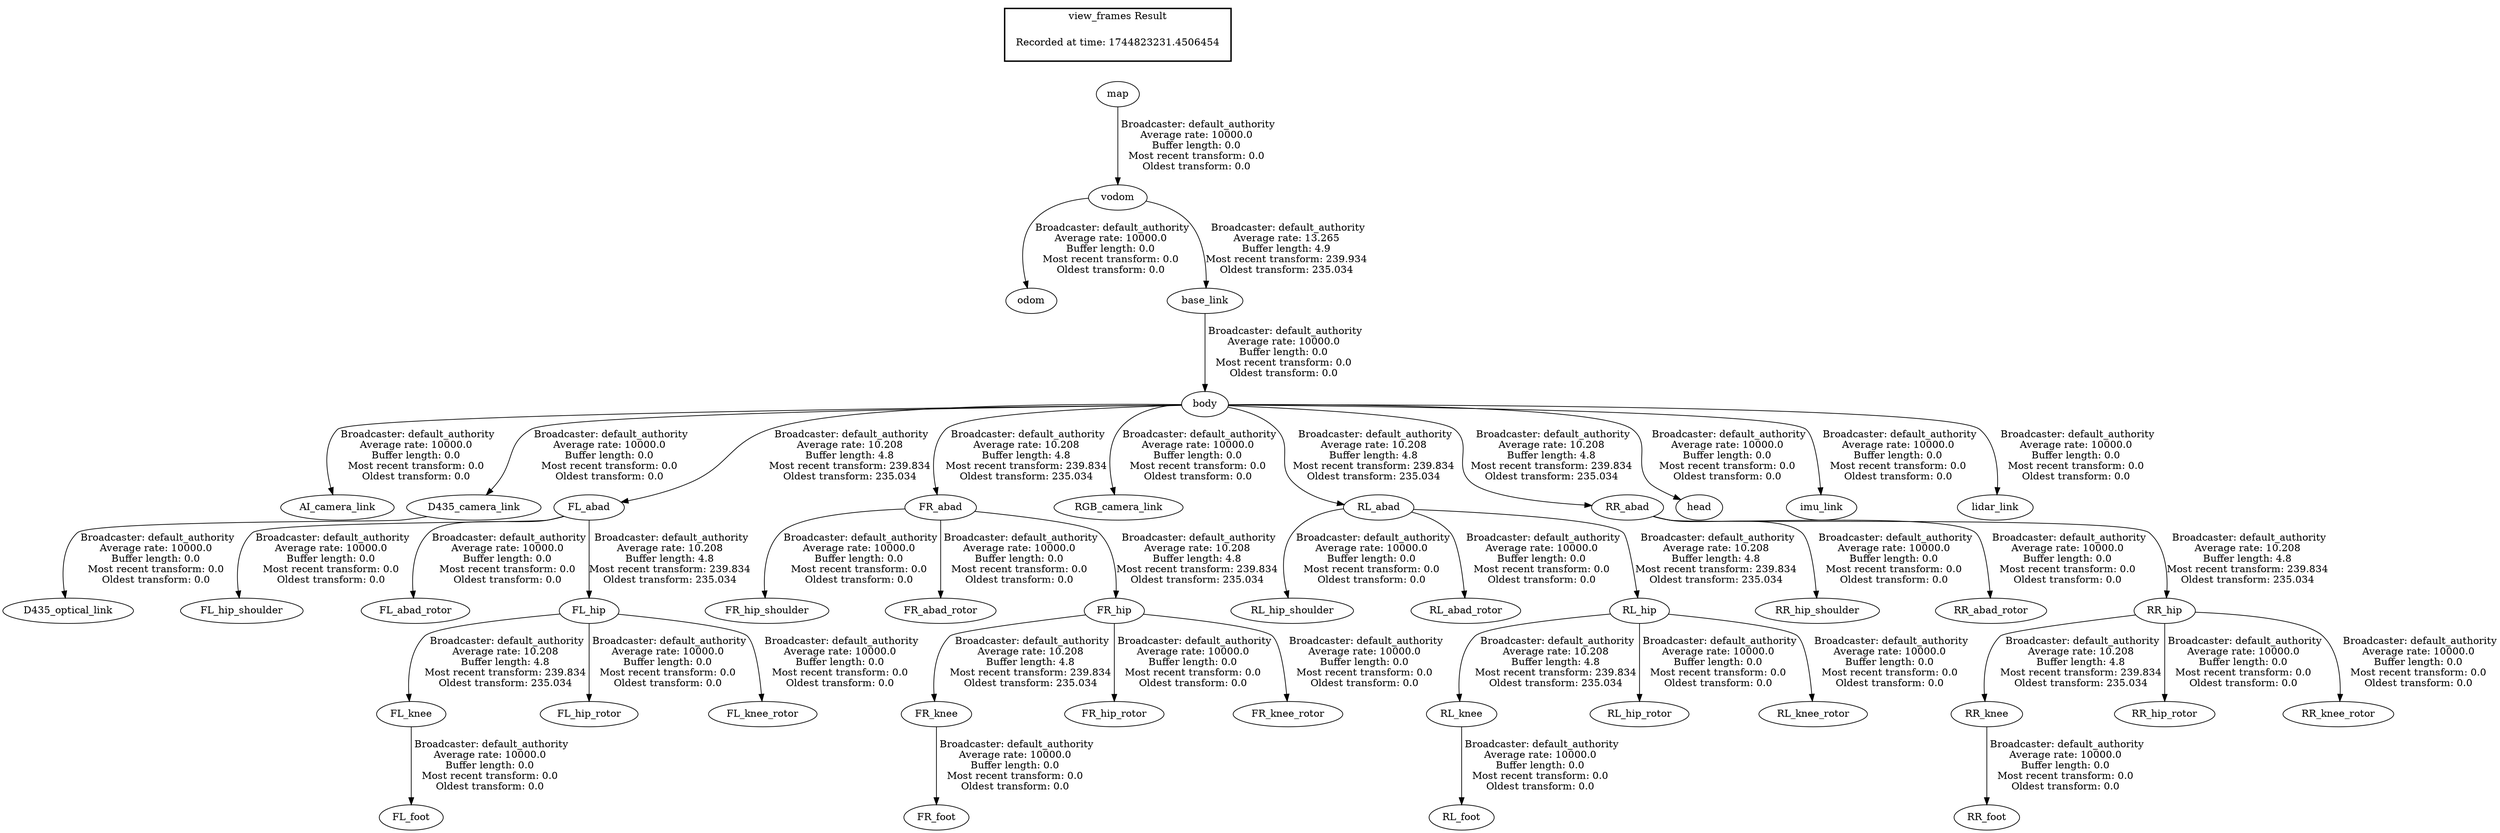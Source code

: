 digraph G {
"vodom" -> "odom"[label=" Broadcaster: default_authority\nAverage rate: 10000.0\nBuffer length: 0.0\nMost recent transform: 0.0\nOldest transform: 0.0\n"];
"map" -> "vodom"[label=" Broadcaster: default_authority\nAverage rate: 10000.0\nBuffer length: 0.0\nMost recent transform: 0.0\nOldest transform: 0.0\n"];
"body" -> "AI_camera_link"[label=" Broadcaster: default_authority\nAverage rate: 10000.0\nBuffer length: 0.0\nMost recent transform: 0.0\nOldest transform: 0.0\n"];
"base_link" -> "body"[label=" Broadcaster: default_authority\nAverage rate: 10000.0\nBuffer length: 0.0\nMost recent transform: 0.0\nOldest transform: 0.0\n"];
"body" -> "D435_camera_link"[label=" Broadcaster: default_authority\nAverage rate: 10000.0\nBuffer length: 0.0\nMost recent transform: 0.0\nOldest transform: 0.0\n"];
"D435_camera_link" -> "D435_optical_link"[label=" Broadcaster: default_authority\nAverage rate: 10000.0\nBuffer length: 0.0\nMost recent transform: 0.0\nOldest transform: 0.0\n"];
"FL_abad" -> "FL_hip_shoulder"[label=" Broadcaster: default_authority\nAverage rate: 10000.0\nBuffer length: 0.0\nMost recent transform: 0.0\nOldest transform: 0.0\n"];
"body" -> "FL_abad"[label=" Broadcaster: default_authority\nAverage rate: 10.208\nBuffer length: 4.8\nMost recent transform: 239.834\nOldest transform: 235.034\n"];
"FL_abad" -> "FL_abad_rotor"[label=" Broadcaster: default_authority\nAverage rate: 10000.0\nBuffer length: 0.0\nMost recent transform: 0.0\nOldest transform: 0.0\n"];
"FL_knee" -> "FL_foot"[label=" Broadcaster: default_authority\nAverage rate: 10000.0\nBuffer length: 0.0\nMost recent transform: 0.0\nOldest transform: 0.0\n"];
"FL_hip" -> "FL_knee"[label=" Broadcaster: default_authority\nAverage rate: 10.208\nBuffer length: 4.8\nMost recent transform: 239.834\nOldest transform: 235.034\n"];
"FL_hip" -> "FL_hip_rotor"[label=" Broadcaster: default_authority\nAverage rate: 10000.0\nBuffer length: 0.0\nMost recent transform: 0.0\nOldest transform: 0.0\n"];
"FL_abad" -> "FL_hip"[label=" Broadcaster: default_authority\nAverage rate: 10.208\nBuffer length: 4.8\nMost recent transform: 239.834\nOldest transform: 235.034\n"];
"FL_hip" -> "FL_knee_rotor"[label=" Broadcaster: default_authority\nAverage rate: 10000.0\nBuffer length: 0.0\nMost recent transform: 0.0\nOldest transform: 0.0\n"];
"FR_abad" -> "FR_hip_shoulder"[label=" Broadcaster: default_authority\nAverage rate: 10000.0\nBuffer length: 0.0\nMost recent transform: 0.0\nOldest transform: 0.0\n"];
"body" -> "FR_abad"[label=" Broadcaster: default_authority\nAverage rate: 10.208\nBuffer length: 4.8\nMost recent transform: 239.834\nOldest transform: 235.034\n"];
"FR_abad" -> "FR_abad_rotor"[label=" Broadcaster: default_authority\nAverage rate: 10000.0\nBuffer length: 0.0\nMost recent transform: 0.0\nOldest transform: 0.0\n"];
"FR_knee" -> "FR_foot"[label=" Broadcaster: default_authority\nAverage rate: 10000.0\nBuffer length: 0.0\nMost recent transform: 0.0\nOldest transform: 0.0\n"];
"FR_hip" -> "FR_knee"[label=" Broadcaster: default_authority\nAverage rate: 10.208\nBuffer length: 4.8\nMost recent transform: 239.834\nOldest transform: 235.034\n"];
"FR_hip" -> "FR_hip_rotor"[label=" Broadcaster: default_authority\nAverage rate: 10000.0\nBuffer length: 0.0\nMost recent transform: 0.0\nOldest transform: 0.0\n"];
"FR_abad" -> "FR_hip"[label=" Broadcaster: default_authority\nAverage rate: 10.208\nBuffer length: 4.8\nMost recent transform: 239.834\nOldest transform: 235.034\n"];
"FR_hip" -> "FR_knee_rotor"[label=" Broadcaster: default_authority\nAverage rate: 10000.0\nBuffer length: 0.0\nMost recent transform: 0.0\nOldest transform: 0.0\n"];
"body" -> "RGB_camera_link"[label=" Broadcaster: default_authority\nAverage rate: 10000.0\nBuffer length: 0.0\nMost recent transform: 0.0\nOldest transform: 0.0\n"];
"RL_abad" -> "RL_hip_shoulder"[label=" Broadcaster: default_authority\nAverage rate: 10000.0\nBuffer length: 0.0\nMost recent transform: 0.0\nOldest transform: 0.0\n"];
"body" -> "RL_abad"[label=" Broadcaster: default_authority\nAverage rate: 10.208\nBuffer length: 4.8\nMost recent transform: 239.834\nOldest transform: 235.034\n"];
"RL_abad" -> "RL_abad_rotor"[label=" Broadcaster: default_authority\nAverage rate: 10000.0\nBuffer length: 0.0\nMost recent transform: 0.0\nOldest transform: 0.0\n"];
"RL_knee" -> "RL_foot"[label=" Broadcaster: default_authority\nAverage rate: 10000.0\nBuffer length: 0.0\nMost recent transform: 0.0\nOldest transform: 0.0\n"];
"RL_hip" -> "RL_knee"[label=" Broadcaster: default_authority\nAverage rate: 10.208\nBuffer length: 4.8\nMost recent transform: 239.834\nOldest transform: 235.034\n"];
"RL_hip" -> "RL_hip_rotor"[label=" Broadcaster: default_authority\nAverage rate: 10000.0\nBuffer length: 0.0\nMost recent transform: 0.0\nOldest transform: 0.0\n"];
"RL_abad" -> "RL_hip"[label=" Broadcaster: default_authority\nAverage rate: 10.208\nBuffer length: 4.8\nMost recent transform: 239.834\nOldest transform: 235.034\n"];
"RL_hip" -> "RL_knee_rotor"[label=" Broadcaster: default_authority\nAverage rate: 10000.0\nBuffer length: 0.0\nMost recent transform: 0.0\nOldest transform: 0.0\n"];
"RR_abad" -> "RR_hip_shoulder"[label=" Broadcaster: default_authority\nAverage rate: 10000.0\nBuffer length: 0.0\nMost recent transform: 0.0\nOldest transform: 0.0\n"];
"body" -> "RR_abad"[label=" Broadcaster: default_authority\nAverage rate: 10.208\nBuffer length: 4.8\nMost recent transform: 239.834\nOldest transform: 235.034\n"];
"RR_abad" -> "RR_abad_rotor"[label=" Broadcaster: default_authority\nAverage rate: 10000.0\nBuffer length: 0.0\nMost recent transform: 0.0\nOldest transform: 0.0\n"];
"RR_knee" -> "RR_foot"[label=" Broadcaster: default_authority\nAverage rate: 10000.0\nBuffer length: 0.0\nMost recent transform: 0.0\nOldest transform: 0.0\n"];
"RR_hip" -> "RR_knee"[label=" Broadcaster: default_authority\nAverage rate: 10.208\nBuffer length: 4.8\nMost recent transform: 239.834\nOldest transform: 235.034\n"];
"RR_hip" -> "RR_hip_rotor"[label=" Broadcaster: default_authority\nAverage rate: 10000.0\nBuffer length: 0.0\nMost recent transform: 0.0\nOldest transform: 0.0\n"];
"RR_abad" -> "RR_hip"[label=" Broadcaster: default_authority\nAverage rate: 10.208\nBuffer length: 4.8\nMost recent transform: 239.834\nOldest transform: 235.034\n"];
"RR_hip" -> "RR_knee_rotor"[label=" Broadcaster: default_authority\nAverage rate: 10000.0\nBuffer length: 0.0\nMost recent transform: 0.0\nOldest transform: 0.0\n"];
"vodom" -> "base_link"[label=" Broadcaster: default_authority\nAverage rate: 13.265\nBuffer length: 4.9\nMost recent transform: 239.934\nOldest transform: 235.034\n"];
"body" -> "head"[label=" Broadcaster: default_authority\nAverage rate: 10000.0\nBuffer length: 0.0\nMost recent transform: 0.0\nOldest transform: 0.0\n"];
"body" -> "imu_link"[label=" Broadcaster: default_authority\nAverage rate: 10000.0\nBuffer length: 0.0\nMost recent transform: 0.0\nOldest transform: 0.0\n"];
"body" -> "lidar_link"[label=" Broadcaster: default_authority\nAverage rate: 10000.0\nBuffer length: 0.0\nMost recent transform: 0.0\nOldest transform: 0.0\n"];
edge [style=invis];
 subgraph cluster_legend { style=bold; color=black; label ="view_frames Result";
"Recorded at time: 1744823231.4506454"[ shape=plaintext ] ;
}->"map";
}
